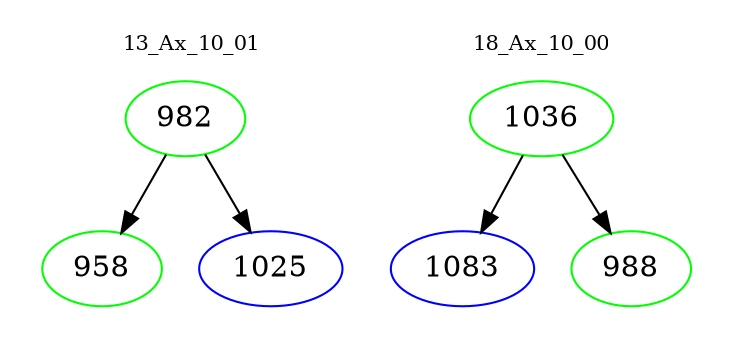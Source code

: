 digraph{
subgraph cluster_0 {
color = white
label = "13_Ax_10_01";
fontsize=10;
T0_982 [label="982", color="green"]
T0_982 -> T0_958 [color="black"]
T0_958 [label="958", color="green"]
T0_982 -> T0_1025 [color="black"]
T0_1025 [label="1025", color="blue"]
}
subgraph cluster_1 {
color = white
label = "18_Ax_10_00";
fontsize=10;
T1_1036 [label="1036", color="green"]
T1_1036 -> T1_1083 [color="black"]
T1_1083 [label="1083", color="blue"]
T1_1036 -> T1_988 [color="black"]
T1_988 [label="988", color="green"]
}
}
